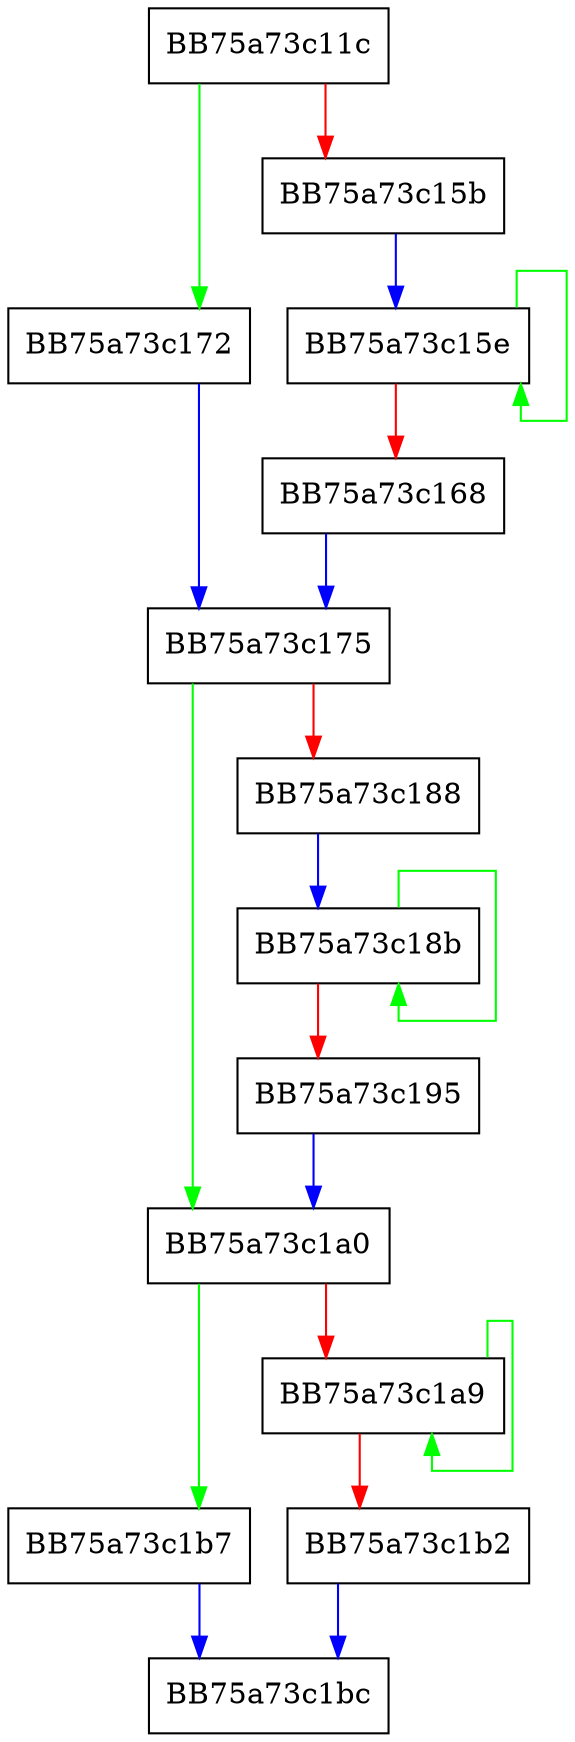 digraph WPP_SF_sSSL {
  node [shape="box"];
  graph [splines=ortho];
  BB75a73c11c -> BB75a73c172 [color="green"];
  BB75a73c11c -> BB75a73c15b [color="red"];
  BB75a73c15b -> BB75a73c15e [color="blue"];
  BB75a73c15e -> BB75a73c15e [color="green"];
  BB75a73c15e -> BB75a73c168 [color="red"];
  BB75a73c168 -> BB75a73c175 [color="blue"];
  BB75a73c172 -> BB75a73c175 [color="blue"];
  BB75a73c175 -> BB75a73c1a0 [color="green"];
  BB75a73c175 -> BB75a73c188 [color="red"];
  BB75a73c188 -> BB75a73c18b [color="blue"];
  BB75a73c18b -> BB75a73c18b [color="green"];
  BB75a73c18b -> BB75a73c195 [color="red"];
  BB75a73c195 -> BB75a73c1a0 [color="blue"];
  BB75a73c1a0 -> BB75a73c1b7 [color="green"];
  BB75a73c1a0 -> BB75a73c1a9 [color="red"];
  BB75a73c1a9 -> BB75a73c1a9 [color="green"];
  BB75a73c1a9 -> BB75a73c1b2 [color="red"];
  BB75a73c1b2 -> BB75a73c1bc [color="blue"];
  BB75a73c1b7 -> BB75a73c1bc [color="blue"];
}